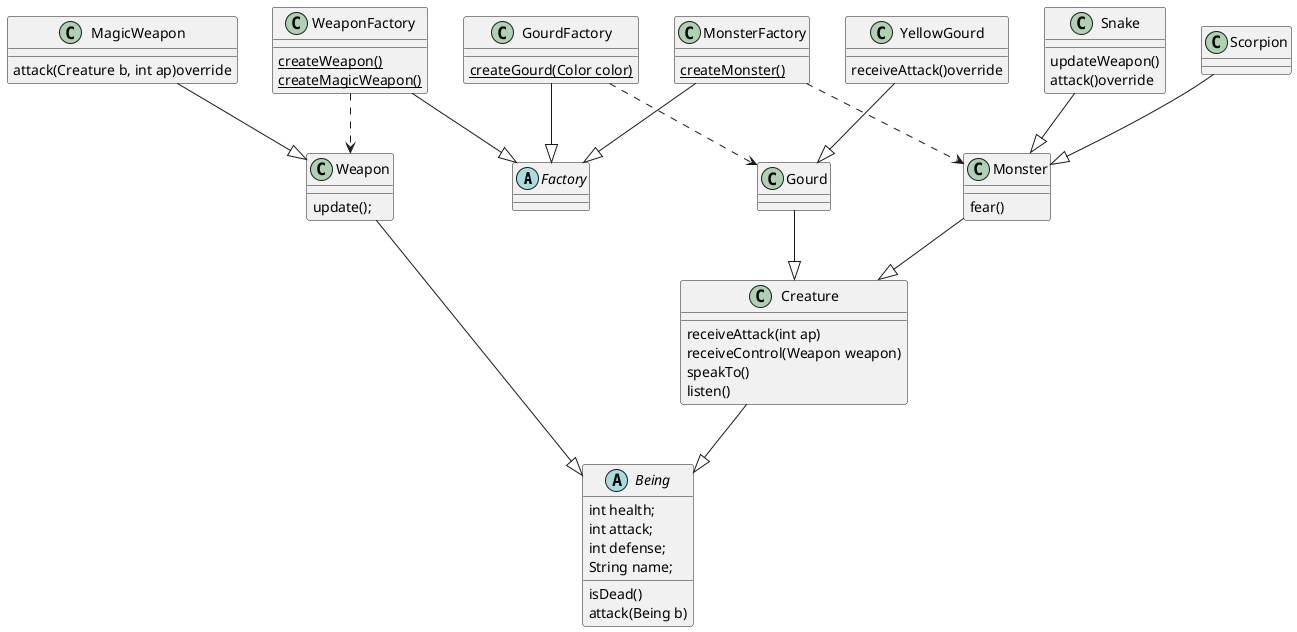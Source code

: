 @startuml
abstract class Factory{

}
class WeaponFactory{
    {static}createWeapon()
    {static}createMagicWeapon()
}
class MonsterFactory{
    {static}createMonster()
}
class GourdFactory{
    {static}createGourd(Color color)
}


class MagicWeapon{
    attack(Creature b, int ap)override
}
class Weapon{
    update();
}
abstract class Being{
    int health;
    int attack;
    int defense;
    String name;
    isDead()
    attack(Being b)
   
}

class Creature { 
    receiveAttack(int ap)
    receiveControl(Weapon weapon)
    speakTo()
    listen()
}
class YellowGourd{
    receiveAttack()override
}
class Gourd{

}
class Scorpion{

}
class Snake{
    updateWeapon()
    attack()override
}
class Monster{
    fear()
}
GourdFactory..>Gourd
MonsterFactory..>Monster
WeaponFactory..>Weapon

WeaponFactory --|> Factory
MonsterFactory --|>Factory
GourdFactory --|>Factory

MagicWeapon --|>Weapon

Weapon --|>Being

Creature --|> Being

Gourd --|> Creature

Scorpion --|> Monster

Snake --|> Monster

Monster --|> Creature

YellowGourd --|>Gourd

@enduml